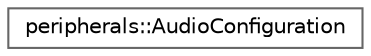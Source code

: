 digraph "Graphical Class Hierarchy"
{
 // LATEX_PDF_SIZE
  bgcolor="transparent";
  edge [fontname=Helvetica,fontsize=10,labelfontname=Helvetica,labelfontsize=10];
  node [fontname=Helvetica,fontsize=10,shape=box,height=0.2,width=0.4];
  rankdir="LR";
  Node0 [id="Node000000",label="peripherals::AudioConfiguration",height=0.2,width=0.4,color="grey40", fillcolor="white", style="filled",URL="$structperipherals_1_1_audio_configuration.html",tooltip=" "];
}

